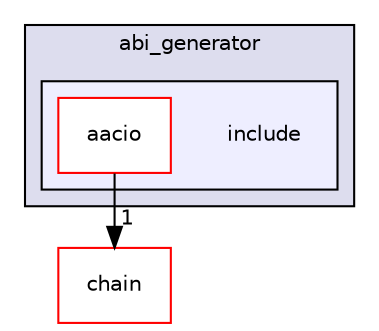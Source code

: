 digraph "libraries/abi_generator/include" {
  compound=true
  node [ fontsize="10", fontname="Helvetica"];
  edge [ labelfontsize="10", labelfontname="Helvetica"];
  subgraph clusterdir_29f7e04d6d896543ec28d0329662f1d0 {
    graph [ bgcolor="#ddddee", pencolor="black", label="abi_generator" fontname="Helvetica", fontsize="10", URL="dir_29f7e04d6d896543ec28d0329662f1d0.html"]
  subgraph clusterdir_756db3df2ecbf69b2ba7f6ce1423abcd {
    graph [ bgcolor="#eeeeff", pencolor="black", label="" URL="dir_756db3df2ecbf69b2ba7f6ce1423abcd.html"];
    dir_756db3df2ecbf69b2ba7f6ce1423abcd [shape=plaintext label="include"];
    dir_318b9042fac24a5545b50911d55af9bd [shape=box label="aacio" color="red" fillcolor="white" style="filled" URL="dir_318b9042fac24a5545b50911d55af9bd.html"];
  }
  }
  dir_94df585d4e205d65756e56c0817a7014 [shape=box label="chain" fillcolor="white" style="filled" color="red" URL="dir_94df585d4e205d65756e56c0817a7014.html"];
  dir_318b9042fac24a5545b50911d55af9bd->dir_94df585d4e205d65756e56c0817a7014 [headlabel="1", labeldistance=1.5 headhref="dir_001678_000005.html"];
}
